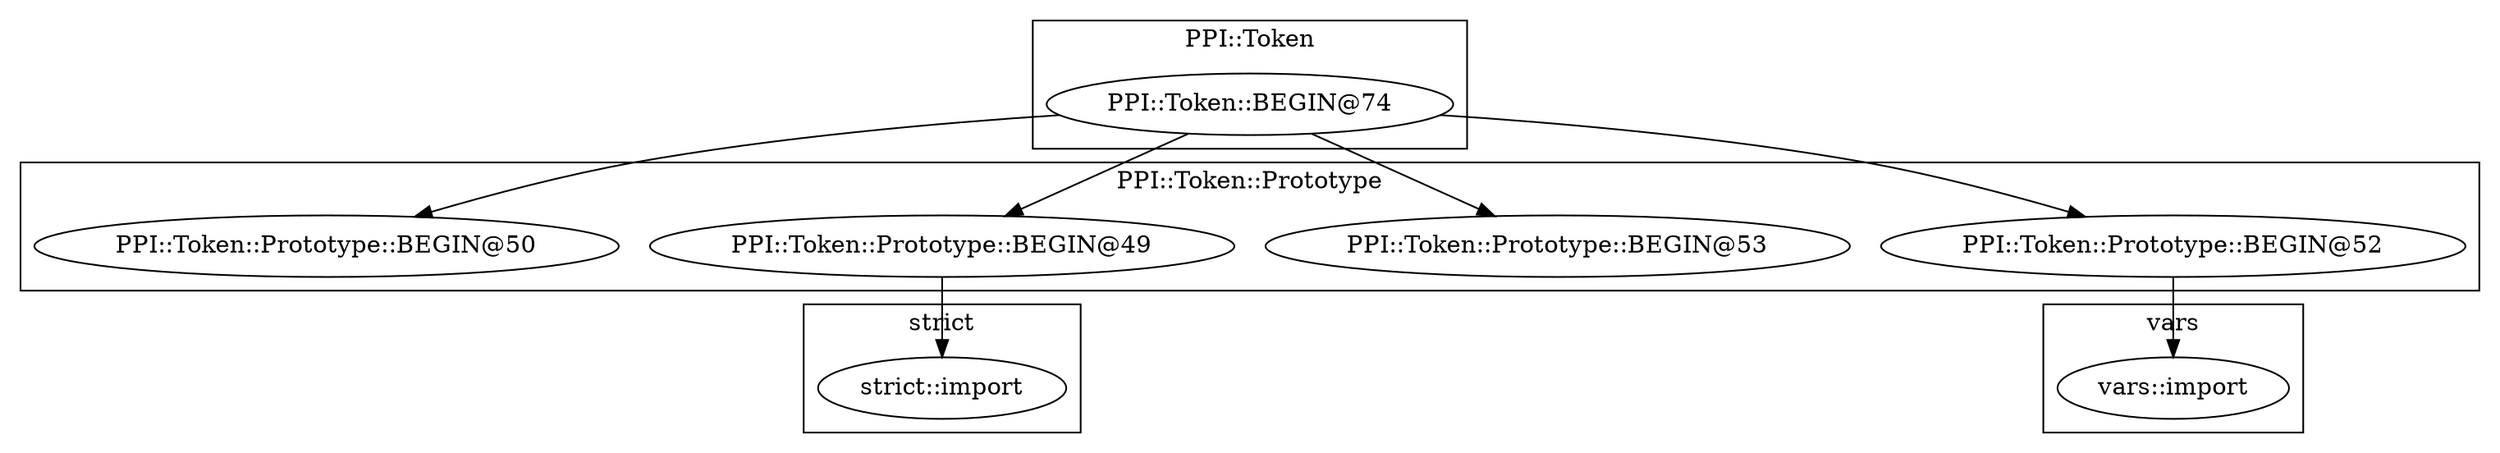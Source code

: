 digraph {
graph [overlap=false]
subgraph cluster_PPI_Token_Prototype {
	label="PPI::Token::Prototype";
	"PPI::Token::Prototype::BEGIN@49";
	"PPI::Token::Prototype::BEGIN@53";
	"PPI::Token::Prototype::BEGIN@52";
	"PPI::Token::Prototype::BEGIN@50";
}
subgraph cluster_PPI_Token {
	label="PPI::Token";
	"PPI::Token::BEGIN@74";
}
subgraph cluster_vars {
	label="vars";
	"vars::import";
}
subgraph cluster_strict {
	label="strict";
	"strict::import";
}
"PPI::Token::Prototype::BEGIN@49" -> "strict::import";
"PPI::Token::BEGIN@74" -> "PPI::Token::Prototype::BEGIN@53";
"PPI::Token::Prototype::BEGIN@52" -> "vars::import";
"PPI::Token::BEGIN@74" -> "PPI::Token::Prototype::BEGIN@49";
"PPI::Token::BEGIN@74" -> "PPI::Token::Prototype::BEGIN@50";
"PPI::Token::BEGIN@74" -> "PPI::Token::Prototype::BEGIN@52";
}

